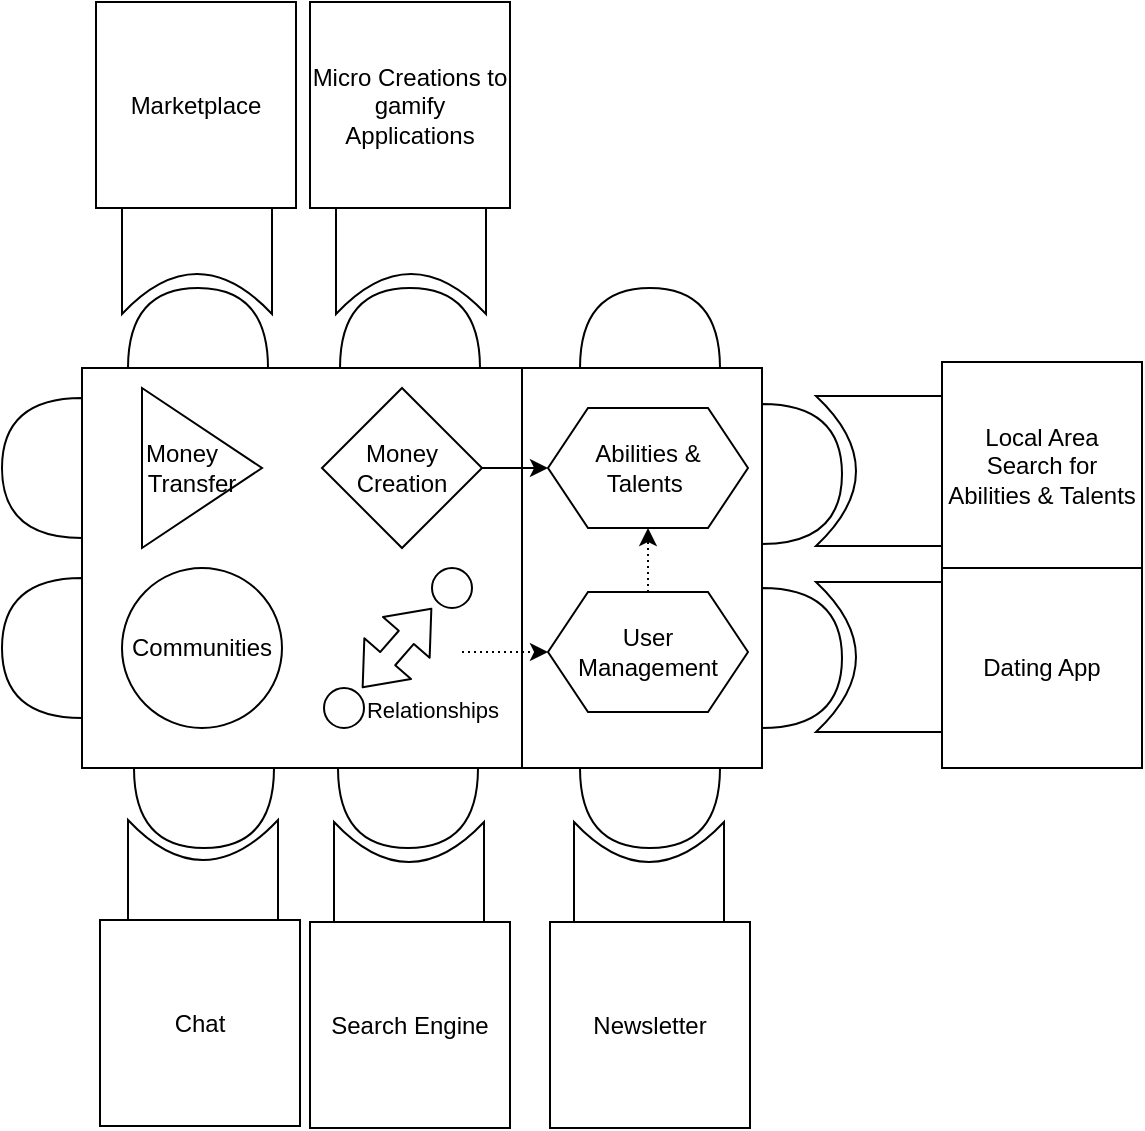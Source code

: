 <mxfile>
    <diagram id="qH1decoyufLOWHgfqT4g" name="Page-1">
        <mxGraphModel dx="888" dy="633" grid="1" gridSize="10" guides="1" tooltips="1" connect="1" arrows="1" fold="1" page="1" pageScale="1" pageWidth="850" pageHeight="1100" math="0" shadow="0">
            <root>
                <mxCell id="0"/>
                <mxCell id="1" parent="0"/>
                <mxCell id="2" value="" style="rounded=0;whiteSpace=wrap;html=1;" parent="1" vertex="1">
                    <mxGeometry x="310" y="230" width="220" height="200" as="geometry"/>
                </mxCell>
                <mxCell id="3" value="Communities" style="ellipse;whiteSpace=wrap;html=1;aspect=fixed;" parent="1" vertex="1">
                    <mxGeometry x="330" y="330" width="80" height="80" as="geometry"/>
                </mxCell>
                <mxCell id="4" value="" style="shape=flexArrow;endArrow=classic;startArrow=classic;html=1;" parent="1" edge="1">
                    <mxGeometry width="100" height="100" relative="1" as="geometry">
                        <mxPoint x="450" y="390" as="sourcePoint"/>
                        <mxPoint x="485" y="350" as="targetPoint"/>
                    </mxGeometry>
                </mxCell>
                <mxCell id="5" value="Relationships" style="edgeLabel;html=1;align=center;verticalAlign=middle;resizable=0;points=[];" parent="4" vertex="1" connectable="0">
                    <mxGeometry x="0.228" y="-3" relative="1" as="geometry">
                        <mxPoint x="11" y="33" as="offset"/>
                    </mxGeometry>
                </mxCell>
                <mxCell id="6" value="Money&lt;br&gt;Creation" style="rhombus;whiteSpace=wrap;html=1;" parent="1" vertex="1">
                    <mxGeometry x="430" y="240" width="80" height="80" as="geometry"/>
                </mxCell>
                <mxCell id="7" value="&lt;br&gt;Money&amp;nbsp; &amp;nbsp; &amp;nbsp;&amp;nbsp;&lt;br&gt;Transfer&amp;nbsp; &amp;nbsp; &amp;nbsp;&amp;nbsp;" style="triangle;whiteSpace=wrap;html=1;" parent="1" vertex="1">
                    <mxGeometry x="340" y="240" width="60" height="80" as="geometry"/>
                </mxCell>
                <mxCell id="11" value="" style="ellipse;whiteSpace=wrap;html=1;aspect=fixed;" vertex="1" parent="1">
                    <mxGeometry x="485" y="330" width="20" height="20" as="geometry"/>
                </mxCell>
                <mxCell id="14" value="" style="ellipse;whiteSpace=wrap;html=1;aspect=fixed;" vertex="1" parent="1">
                    <mxGeometry x="431" y="390" width="20" height="20" as="geometry"/>
                </mxCell>
                <mxCell id="17" value="" style="rounded=0;whiteSpace=wrap;html=1;" vertex="1" parent="1">
                    <mxGeometry x="530" y="230" width="120" height="200" as="geometry"/>
                </mxCell>
                <mxCell id="18" value="Abilities &amp;amp;&lt;br&gt;Talents&amp;nbsp;" style="shape=hexagon;perimeter=hexagonPerimeter2;whiteSpace=wrap;html=1;fixedSize=1;" vertex="1" parent="1">
                    <mxGeometry x="543" y="250" width="100" height="60" as="geometry"/>
                </mxCell>
                <mxCell id="20" style="edgeStyle=none;html=1;exitX=1;exitY=0.5;exitDx=0;exitDy=0;" edge="1" parent="1" source="6" target="18">
                    <mxGeometry relative="1" as="geometry"/>
                </mxCell>
                <mxCell id="24" style="edgeStyle=none;html=1;exitX=0.5;exitY=0;exitDx=0;exitDy=0;dashed=1;dashPattern=1 2;" edge="1" parent="1" source="22" target="18">
                    <mxGeometry relative="1" as="geometry"/>
                </mxCell>
                <mxCell id="22" value="User Management" style="shape=hexagon;perimeter=hexagonPerimeter2;whiteSpace=wrap;html=1;fixedSize=1;" vertex="1" parent="1">
                    <mxGeometry x="543" y="342" width="100" height="60" as="geometry"/>
                </mxCell>
                <mxCell id="23" value="" style="endArrow=classic;html=1;entryX=0;entryY=0.5;entryDx=0;entryDy=0;dashed=1;dashPattern=1 2;" edge="1" parent="1" target="22">
                    <mxGeometry width="50" height="50" relative="1" as="geometry">
                        <mxPoint x="500" y="372" as="sourcePoint"/>
                        <mxPoint x="530" y="310" as="targetPoint"/>
                    </mxGeometry>
                </mxCell>
                <mxCell id="25" value="" style="shape=or;whiteSpace=wrap;html=1;direction=south;" vertex="1" parent="1">
                    <mxGeometry x="438" y="430" width="70" height="40" as="geometry"/>
                </mxCell>
                <mxCell id="26" value="" style="shape=or;whiteSpace=wrap;html=1;direction=south;" vertex="1" parent="1">
                    <mxGeometry x="559" y="430" width="70" height="40" as="geometry"/>
                </mxCell>
                <mxCell id="27" value="" style="shape=or;whiteSpace=wrap;html=1;direction=north;" vertex="1" parent="1">
                    <mxGeometry x="559" y="190" width="70" height="40" as="geometry"/>
                </mxCell>
                <mxCell id="28" value="" style="shape=or;whiteSpace=wrap;html=1;direction=east;" vertex="1" parent="1">
                    <mxGeometry x="650" y="340" width="40" height="70" as="geometry"/>
                </mxCell>
                <mxCell id="29" value="" style="shape=or;whiteSpace=wrap;html=1;direction=north;" vertex="1" parent="1">
                    <mxGeometry x="439" y="190" width="70" height="40" as="geometry"/>
                </mxCell>
                <mxCell id="30" value="" style="shape=or;whiteSpace=wrap;html=1;direction=north;" vertex="1" parent="1">
                    <mxGeometry x="333" y="190" width="70" height="40" as="geometry"/>
                </mxCell>
                <mxCell id="31" value="" style="shape=or;whiteSpace=wrap;html=1;direction=east;" vertex="1" parent="1">
                    <mxGeometry x="650" y="248" width="40" height="70" as="geometry"/>
                </mxCell>
                <mxCell id="32" value="" style="shape=or;whiteSpace=wrap;html=1;direction=south;" vertex="1" parent="1">
                    <mxGeometry x="336" y="430" width="70" height="40" as="geometry"/>
                </mxCell>
                <mxCell id="33" value="" style="shape=or;whiteSpace=wrap;html=1;direction=west;" vertex="1" parent="1">
                    <mxGeometry x="270" y="245" width="40" height="70" as="geometry"/>
                </mxCell>
                <mxCell id="34" value="" style="shape=or;whiteSpace=wrap;html=1;direction=west;" vertex="1" parent="1">
                    <mxGeometry x="270" y="335" width="40" height="70" as="geometry"/>
                </mxCell>
                <mxCell id="36" value="" style="shape=dataStorage;whiteSpace=wrap;html=1;fixedSize=1;direction=west;" vertex="1" parent="1">
                    <mxGeometry x="677" y="337" width="83" height="75" as="geometry"/>
                </mxCell>
                <mxCell id="37" value="Dating App" style="rounded=0;whiteSpace=wrap;html=1;" vertex="1" parent="1">
                    <mxGeometry x="740" y="330" width="100" height="100" as="geometry"/>
                </mxCell>
                <mxCell id="38" value="" style="shape=dataStorage;whiteSpace=wrap;html=1;fixedSize=1;direction=west;" vertex="1" parent="1">
                    <mxGeometry x="677" y="244" width="83" height="75" as="geometry"/>
                </mxCell>
                <mxCell id="39" value="Local Area Search for Abilities &amp;amp; Talents" style="rounded=0;whiteSpace=wrap;html=1;" vertex="1" parent="1">
                    <mxGeometry x="740" y="227" width="100" height="103" as="geometry"/>
                </mxCell>
                <mxCell id="40" value="" style="shape=dataStorage;whiteSpace=wrap;html=1;fixedSize=1;direction=south;" vertex="1" parent="1">
                    <mxGeometry x="437" y="120" width="75" height="83" as="geometry"/>
                </mxCell>
                <mxCell id="41" value="Micro Creations to gamify Applications" style="rounded=0;whiteSpace=wrap;html=1;" vertex="1" parent="1">
                    <mxGeometry x="424" y="47" width="100" height="103" as="geometry"/>
                </mxCell>
                <mxCell id="42" value="" style="shape=dataStorage;whiteSpace=wrap;html=1;fixedSize=1;direction=south;" vertex="1" parent="1">
                    <mxGeometry x="330" y="120" width="75" height="83" as="geometry"/>
                </mxCell>
                <mxCell id="43" value="Marketplace" style="rounded=0;whiteSpace=wrap;html=1;" vertex="1" parent="1">
                    <mxGeometry x="317" y="47" width="100" height="103" as="geometry"/>
                </mxCell>
                <mxCell id="44" value="" style="shape=dataStorage;whiteSpace=wrap;html=1;fixedSize=1;direction=north;" vertex="1" parent="1">
                    <mxGeometry x="436" y="457" width="75" height="83" as="geometry"/>
                </mxCell>
                <mxCell id="45" value="Search Engine" style="rounded=0;whiteSpace=wrap;html=1;" vertex="1" parent="1">
                    <mxGeometry x="424" y="507" width="100" height="103" as="geometry"/>
                </mxCell>
                <mxCell id="46" value="" style="shape=dataStorage;whiteSpace=wrap;html=1;fixedSize=1;direction=north;" vertex="1" parent="1">
                    <mxGeometry x="333" y="456" width="75" height="83" as="geometry"/>
                </mxCell>
                <mxCell id="47" value="Chat" style="rounded=0;whiteSpace=wrap;html=1;" vertex="1" parent="1">
                    <mxGeometry x="319" y="506" width="100" height="103" as="geometry"/>
                </mxCell>
                <mxCell id="48" value="" style="shape=dataStorage;whiteSpace=wrap;html=1;fixedSize=1;direction=north;" vertex="1" parent="1">
                    <mxGeometry x="556" y="457" width="75" height="83" as="geometry"/>
                </mxCell>
                <mxCell id="49" value="Newsletter" style="rounded=0;whiteSpace=wrap;html=1;" vertex="1" parent="1">
                    <mxGeometry x="544" y="507" width="100" height="103" as="geometry"/>
                </mxCell>
            </root>
        </mxGraphModel>
    </diagram>
</mxfile>